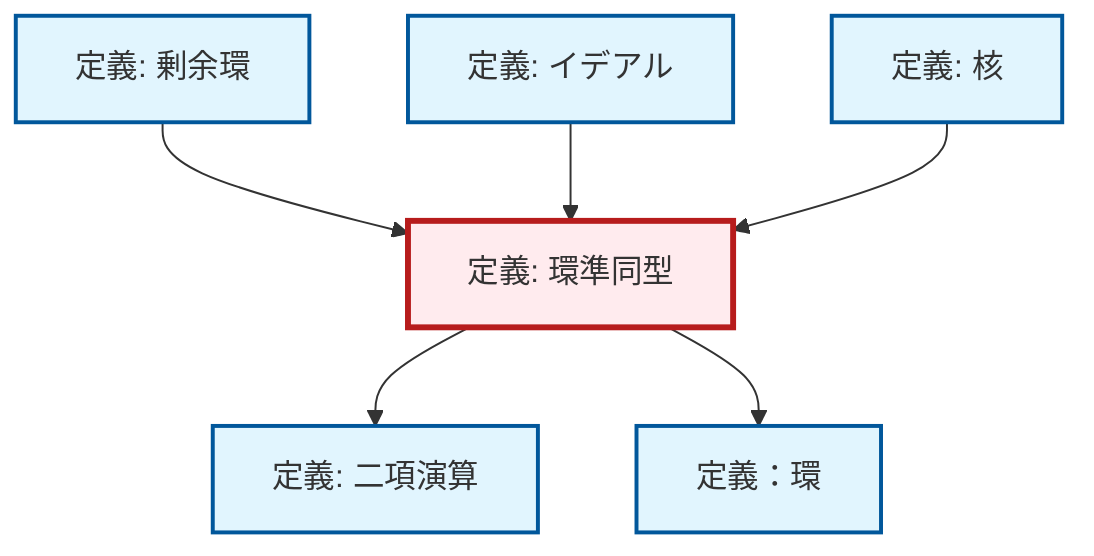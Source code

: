 graph TD
    classDef definition fill:#e1f5fe,stroke:#01579b,stroke-width:2px
    classDef theorem fill:#f3e5f5,stroke:#4a148c,stroke-width:2px
    classDef axiom fill:#fff3e0,stroke:#e65100,stroke-width:2px
    classDef example fill:#e8f5e9,stroke:#1b5e20,stroke-width:2px
    classDef current fill:#ffebee,stroke:#b71c1c,stroke-width:3px
    def-binary-operation["定義: 二項演算"]:::definition
    def-kernel["定義: 核"]:::definition
    def-ring["定義：環"]:::definition
    def-ideal["定義: イデアル"]:::definition
    def-ring-homomorphism["定義: 環準同型"]:::definition
    def-quotient-ring["定義: 剰余環"]:::definition
    def-ring-homomorphism --> def-binary-operation
    def-quotient-ring --> def-ring-homomorphism
    def-ring-homomorphism --> def-ring
    def-ideal --> def-ring-homomorphism
    def-kernel --> def-ring-homomorphism
    class def-ring-homomorphism current